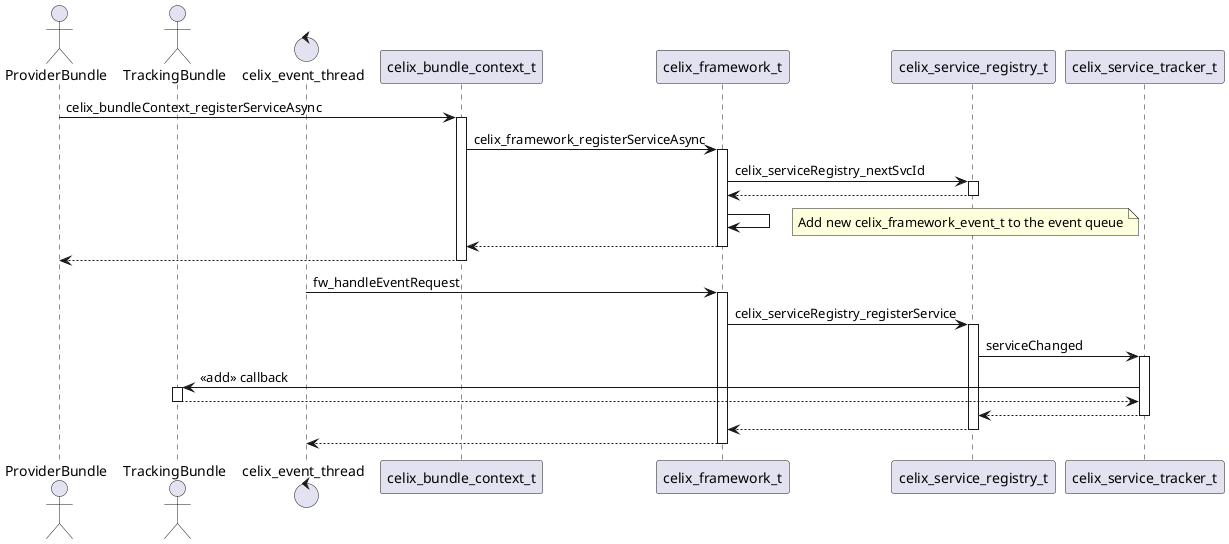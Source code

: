 Licensed to the Apache Software Foundation (ASF) under one or more
contributor license agreements.  See the NOTICE file distributed with
this work for additional information regarding copyright ownership.
The ASF licenses this file to You under the Apache License, Version 2.0
(the "License"); you may not use this file except in compliance with
the License.  You may obtain a copy of the License at

    http://www.apache.org/licenses/LICENSE-2.0

Unless required by applicable law or agreed to in writing, software
distributed under the License is distributed on an "AS IS" BASIS,
WITHOUT WARRANTIES OR CONDITIONS OF ANY KIND, either express or implied.
See the License for the specific language governing permissions and
limitations under the License.

@startuml
actor ProviderBundle
actor TrackingBundle
control celix_event_thread

ProviderBundle -> celix_bundle_context_t ++: celix_bundleContext_registerServiceAsync
celix_bundle_context_t -> celix_framework_t ++: celix_framework_registerServiceAsync
celix_framework_t -> celix_service_registry_t ++: celix_serviceRegistry_nextSvcId
return
celix_framework_t -> celix_framework_t
note right: Add new celix_framework_event_t to the event queue
return
return

celix_event_thread -> celix_framework_t ++ : fw_handleEventRequest
celix_framework_t -> celix_service_registry_t ++ : celix_serviceRegistry_registerService
celix_service_registry_t -> celix_service_tracker_t ++ : serviceChanged
celix_service_tracker_t -> TrackingBundle ++ : <<add>> callback
return
return
return
return

@enduml


